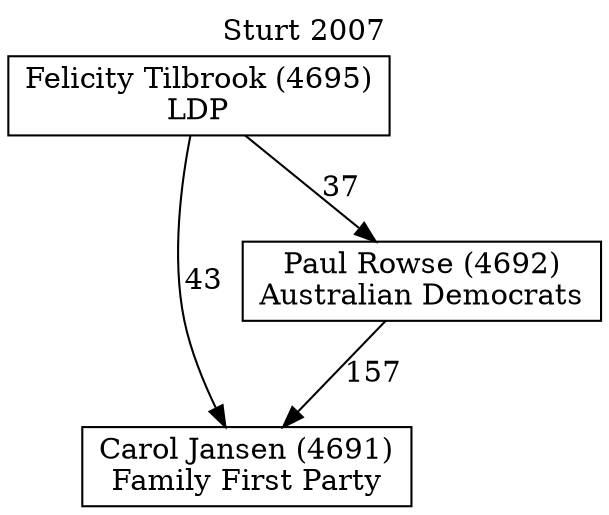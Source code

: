 // House preference flow
digraph "Carol Jansen (4691)_Sturt_2007" {
	graph [label="Sturt 2007" labelloc=t mclimit=10]
	node [shape=box]
	"Carol Jansen (4691)" [label="Carol Jansen (4691)
Family First Party"]
	"Paul Rowse (4692)" [label="Paul Rowse (4692)
Australian Democrats"]
	"Felicity Tilbrook (4695)" [label="Felicity Tilbrook (4695)
LDP"]
	"Paul Rowse (4692)" -> "Carol Jansen (4691)" [label=157]
	"Felicity Tilbrook (4695)" -> "Paul Rowse (4692)" [label=37]
	"Felicity Tilbrook (4695)" -> "Carol Jansen (4691)" [label=43]
}

